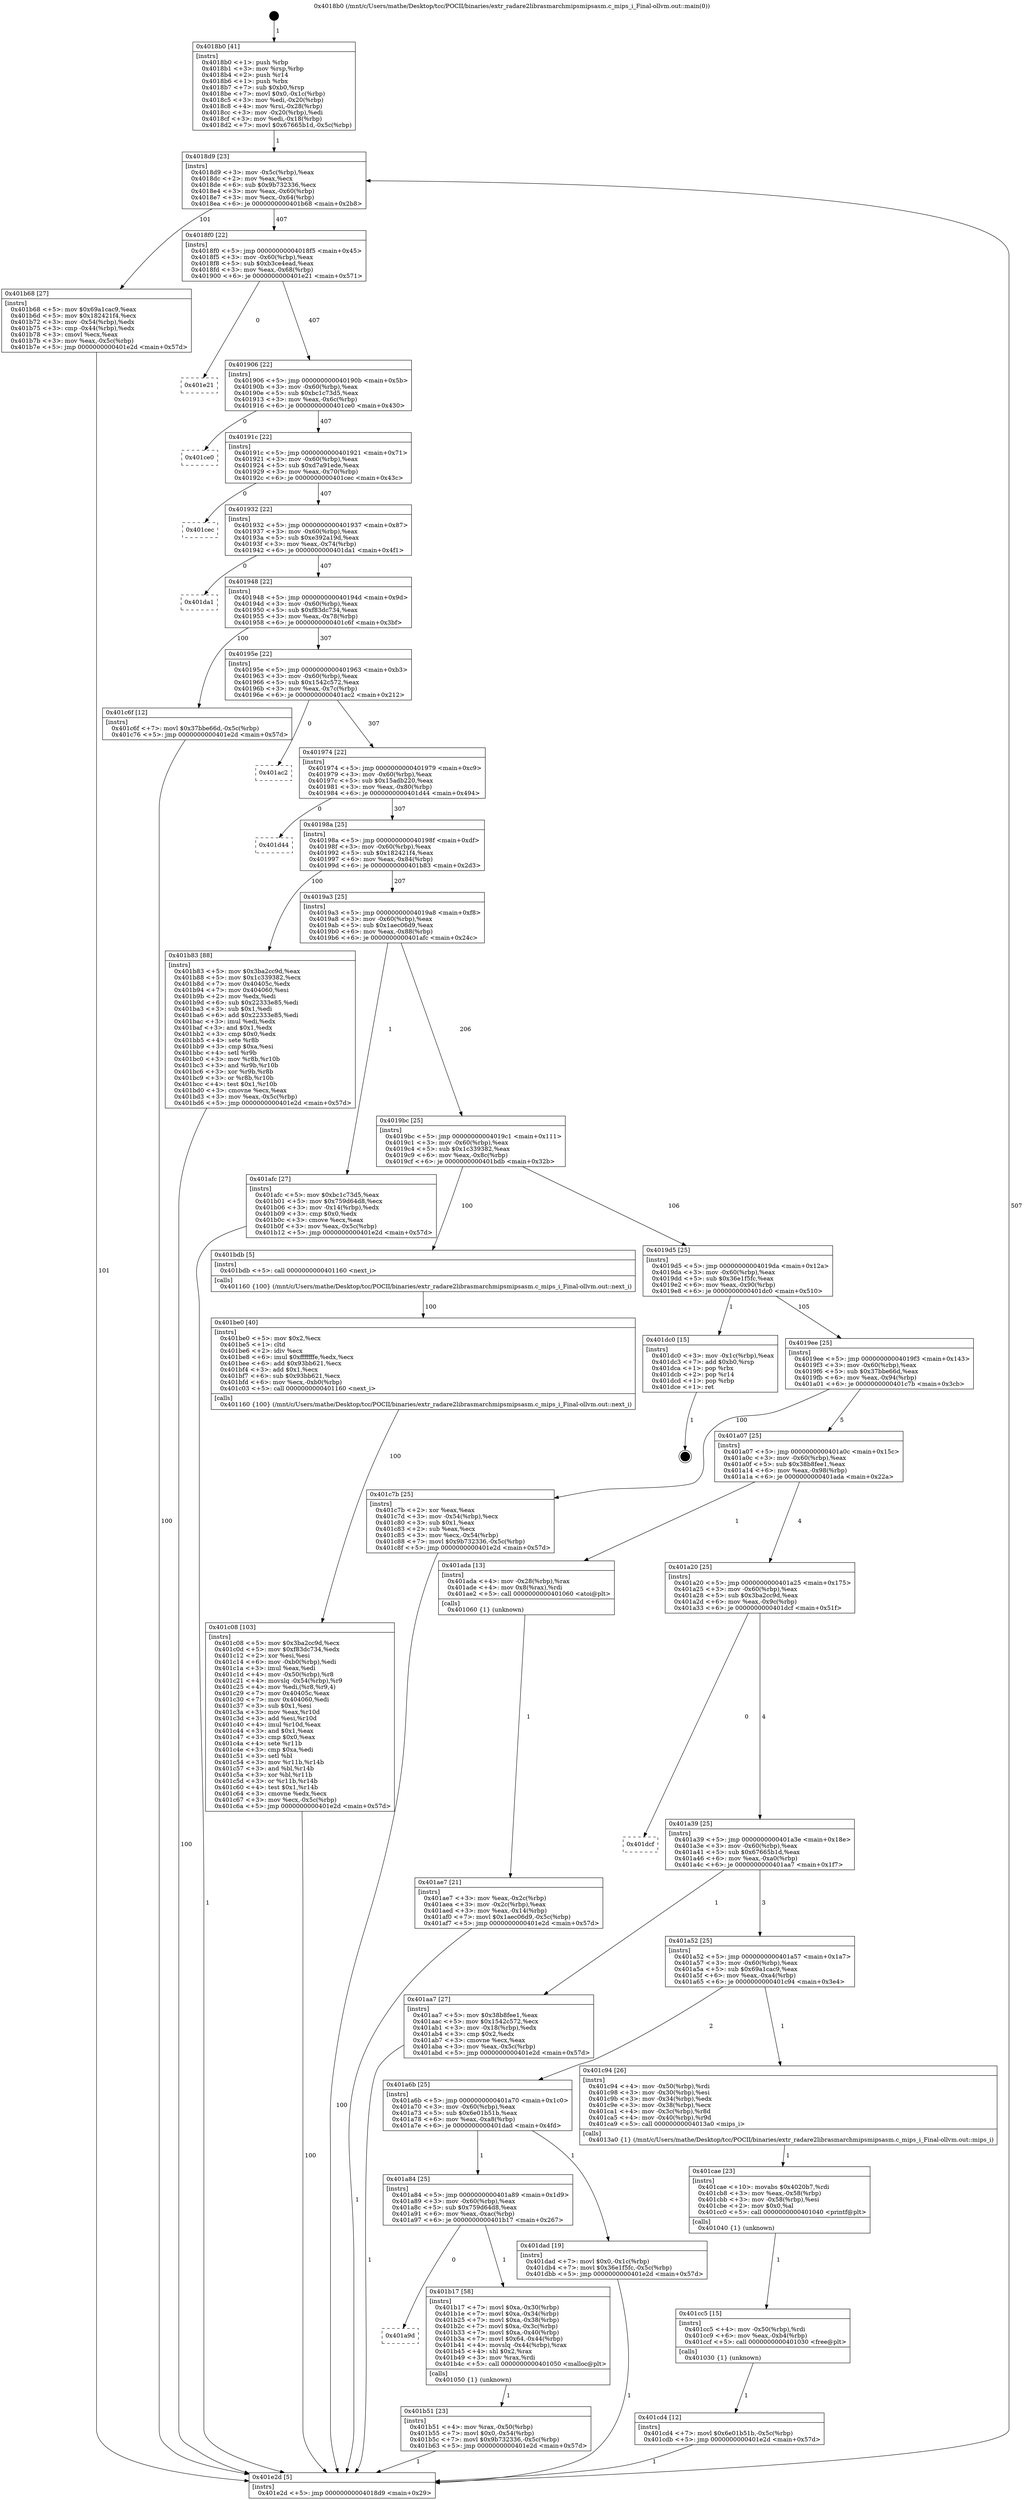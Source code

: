 digraph "0x4018b0" {
  label = "0x4018b0 (/mnt/c/Users/mathe/Desktop/tcc/POCII/binaries/extr_radare2librasmarchmipsmipsasm.c_mips_i_Final-ollvm.out::main(0))"
  labelloc = "t"
  node[shape=record]

  Entry [label="",width=0.3,height=0.3,shape=circle,fillcolor=black,style=filled]
  "0x4018d9" [label="{
     0x4018d9 [23]\l
     | [instrs]\l
     &nbsp;&nbsp;0x4018d9 \<+3\>: mov -0x5c(%rbp),%eax\l
     &nbsp;&nbsp;0x4018dc \<+2\>: mov %eax,%ecx\l
     &nbsp;&nbsp;0x4018de \<+6\>: sub $0x9b732336,%ecx\l
     &nbsp;&nbsp;0x4018e4 \<+3\>: mov %eax,-0x60(%rbp)\l
     &nbsp;&nbsp;0x4018e7 \<+3\>: mov %ecx,-0x64(%rbp)\l
     &nbsp;&nbsp;0x4018ea \<+6\>: je 0000000000401b68 \<main+0x2b8\>\l
  }"]
  "0x401b68" [label="{
     0x401b68 [27]\l
     | [instrs]\l
     &nbsp;&nbsp;0x401b68 \<+5\>: mov $0x69a1cac9,%eax\l
     &nbsp;&nbsp;0x401b6d \<+5\>: mov $0x182421f4,%ecx\l
     &nbsp;&nbsp;0x401b72 \<+3\>: mov -0x54(%rbp),%edx\l
     &nbsp;&nbsp;0x401b75 \<+3\>: cmp -0x44(%rbp),%edx\l
     &nbsp;&nbsp;0x401b78 \<+3\>: cmovl %ecx,%eax\l
     &nbsp;&nbsp;0x401b7b \<+3\>: mov %eax,-0x5c(%rbp)\l
     &nbsp;&nbsp;0x401b7e \<+5\>: jmp 0000000000401e2d \<main+0x57d\>\l
  }"]
  "0x4018f0" [label="{
     0x4018f0 [22]\l
     | [instrs]\l
     &nbsp;&nbsp;0x4018f0 \<+5\>: jmp 00000000004018f5 \<main+0x45\>\l
     &nbsp;&nbsp;0x4018f5 \<+3\>: mov -0x60(%rbp),%eax\l
     &nbsp;&nbsp;0x4018f8 \<+5\>: sub $0xb3ce4ead,%eax\l
     &nbsp;&nbsp;0x4018fd \<+3\>: mov %eax,-0x68(%rbp)\l
     &nbsp;&nbsp;0x401900 \<+6\>: je 0000000000401e21 \<main+0x571\>\l
  }"]
  Exit [label="",width=0.3,height=0.3,shape=circle,fillcolor=black,style=filled,peripheries=2]
  "0x401e21" [label="{
     0x401e21\l
  }", style=dashed]
  "0x401906" [label="{
     0x401906 [22]\l
     | [instrs]\l
     &nbsp;&nbsp;0x401906 \<+5\>: jmp 000000000040190b \<main+0x5b\>\l
     &nbsp;&nbsp;0x40190b \<+3\>: mov -0x60(%rbp),%eax\l
     &nbsp;&nbsp;0x40190e \<+5\>: sub $0xbc1c73d5,%eax\l
     &nbsp;&nbsp;0x401913 \<+3\>: mov %eax,-0x6c(%rbp)\l
     &nbsp;&nbsp;0x401916 \<+6\>: je 0000000000401ce0 \<main+0x430\>\l
  }"]
  "0x401cd4" [label="{
     0x401cd4 [12]\l
     | [instrs]\l
     &nbsp;&nbsp;0x401cd4 \<+7\>: movl $0x6e01b51b,-0x5c(%rbp)\l
     &nbsp;&nbsp;0x401cdb \<+5\>: jmp 0000000000401e2d \<main+0x57d\>\l
  }"]
  "0x401ce0" [label="{
     0x401ce0\l
  }", style=dashed]
  "0x40191c" [label="{
     0x40191c [22]\l
     | [instrs]\l
     &nbsp;&nbsp;0x40191c \<+5\>: jmp 0000000000401921 \<main+0x71\>\l
     &nbsp;&nbsp;0x401921 \<+3\>: mov -0x60(%rbp),%eax\l
     &nbsp;&nbsp;0x401924 \<+5\>: sub $0xd7a91ede,%eax\l
     &nbsp;&nbsp;0x401929 \<+3\>: mov %eax,-0x70(%rbp)\l
     &nbsp;&nbsp;0x40192c \<+6\>: je 0000000000401cec \<main+0x43c\>\l
  }"]
  "0x401cc5" [label="{
     0x401cc5 [15]\l
     | [instrs]\l
     &nbsp;&nbsp;0x401cc5 \<+4\>: mov -0x50(%rbp),%rdi\l
     &nbsp;&nbsp;0x401cc9 \<+6\>: mov %eax,-0xb4(%rbp)\l
     &nbsp;&nbsp;0x401ccf \<+5\>: call 0000000000401030 \<free@plt\>\l
     | [calls]\l
     &nbsp;&nbsp;0x401030 \{1\} (unknown)\l
  }"]
  "0x401cec" [label="{
     0x401cec\l
  }", style=dashed]
  "0x401932" [label="{
     0x401932 [22]\l
     | [instrs]\l
     &nbsp;&nbsp;0x401932 \<+5\>: jmp 0000000000401937 \<main+0x87\>\l
     &nbsp;&nbsp;0x401937 \<+3\>: mov -0x60(%rbp),%eax\l
     &nbsp;&nbsp;0x40193a \<+5\>: sub $0xe392a19d,%eax\l
     &nbsp;&nbsp;0x40193f \<+3\>: mov %eax,-0x74(%rbp)\l
     &nbsp;&nbsp;0x401942 \<+6\>: je 0000000000401da1 \<main+0x4f1\>\l
  }"]
  "0x401cae" [label="{
     0x401cae [23]\l
     | [instrs]\l
     &nbsp;&nbsp;0x401cae \<+10\>: movabs $0x4020b7,%rdi\l
     &nbsp;&nbsp;0x401cb8 \<+3\>: mov %eax,-0x58(%rbp)\l
     &nbsp;&nbsp;0x401cbb \<+3\>: mov -0x58(%rbp),%esi\l
     &nbsp;&nbsp;0x401cbe \<+2\>: mov $0x0,%al\l
     &nbsp;&nbsp;0x401cc0 \<+5\>: call 0000000000401040 \<printf@plt\>\l
     | [calls]\l
     &nbsp;&nbsp;0x401040 \{1\} (unknown)\l
  }"]
  "0x401da1" [label="{
     0x401da1\l
  }", style=dashed]
  "0x401948" [label="{
     0x401948 [22]\l
     | [instrs]\l
     &nbsp;&nbsp;0x401948 \<+5\>: jmp 000000000040194d \<main+0x9d\>\l
     &nbsp;&nbsp;0x40194d \<+3\>: mov -0x60(%rbp),%eax\l
     &nbsp;&nbsp;0x401950 \<+5\>: sub $0xf83dc734,%eax\l
     &nbsp;&nbsp;0x401955 \<+3\>: mov %eax,-0x78(%rbp)\l
     &nbsp;&nbsp;0x401958 \<+6\>: je 0000000000401c6f \<main+0x3bf\>\l
  }"]
  "0x401c08" [label="{
     0x401c08 [103]\l
     | [instrs]\l
     &nbsp;&nbsp;0x401c08 \<+5\>: mov $0x3ba2cc9d,%ecx\l
     &nbsp;&nbsp;0x401c0d \<+5\>: mov $0xf83dc734,%edx\l
     &nbsp;&nbsp;0x401c12 \<+2\>: xor %esi,%esi\l
     &nbsp;&nbsp;0x401c14 \<+6\>: mov -0xb0(%rbp),%edi\l
     &nbsp;&nbsp;0x401c1a \<+3\>: imul %eax,%edi\l
     &nbsp;&nbsp;0x401c1d \<+4\>: mov -0x50(%rbp),%r8\l
     &nbsp;&nbsp;0x401c21 \<+4\>: movslq -0x54(%rbp),%r9\l
     &nbsp;&nbsp;0x401c25 \<+4\>: mov %edi,(%r8,%r9,4)\l
     &nbsp;&nbsp;0x401c29 \<+7\>: mov 0x40405c,%eax\l
     &nbsp;&nbsp;0x401c30 \<+7\>: mov 0x404060,%edi\l
     &nbsp;&nbsp;0x401c37 \<+3\>: sub $0x1,%esi\l
     &nbsp;&nbsp;0x401c3a \<+3\>: mov %eax,%r10d\l
     &nbsp;&nbsp;0x401c3d \<+3\>: add %esi,%r10d\l
     &nbsp;&nbsp;0x401c40 \<+4\>: imul %r10d,%eax\l
     &nbsp;&nbsp;0x401c44 \<+3\>: and $0x1,%eax\l
     &nbsp;&nbsp;0x401c47 \<+3\>: cmp $0x0,%eax\l
     &nbsp;&nbsp;0x401c4a \<+4\>: sete %r11b\l
     &nbsp;&nbsp;0x401c4e \<+3\>: cmp $0xa,%edi\l
     &nbsp;&nbsp;0x401c51 \<+3\>: setl %bl\l
     &nbsp;&nbsp;0x401c54 \<+3\>: mov %r11b,%r14b\l
     &nbsp;&nbsp;0x401c57 \<+3\>: and %bl,%r14b\l
     &nbsp;&nbsp;0x401c5a \<+3\>: xor %bl,%r11b\l
     &nbsp;&nbsp;0x401c5d \<+3\>: or %r11b,%r14b\l
     &nbsp;&nbsp;0x401c60 \<+4\>: test $0x1,%r14b\l
     &nbsp;&nbsp;0x401c64 \<+3\>: cmovne %edx,%ecx\l
     &nbsp;&nbsp;0x401c67 \<+3\>: mov %ecx,-0x5c(%rbp)\l
     &nbsp;&nbsp;0x401c6a \<+5\>: jmp 0000000000401e2d \<main+0x57d\>\l
  }"]
  "0x401c6f" [label="{
     0x401c6f [12]\l
     | [instrs]\l
     &nbsp;&nbsp;0x401c6f \<+7\>: movl $0x37bbe66d,-0x5c(%rbp)\l
     &nbsp;&nbsp;0x401c76 \<+5\>: jmp 0000000000401e2d \<main+0x57d\>\l
  }"]
  "0x40195e" [label="{
     0x40195e [22]\l
     | [instrs]\l
     &nbsp;&nbsp;0x40195e \<+5\>: jmp 0000000000401963 \<main+0xb3\>\l
     &nbsp;&nbsp;0x401963 \<+3\>: mov -0x60(%rbp),%eax\l
     &nbsp;&nbsp;0x401966 \<+5\>: sub $0x1542c572,%eax\l
     &nbsp;&nbsp;0x40196b \<+3\>: mov %eax,-0x7c(%rbp)\l
     &nbsp;&nbsp;0x40196e \<+6\>: je 0000000000401ac2 \<main+0x212\>\l
  }"]
  "0x401be0" [label="{
     0x401be0 [40]\l
     | [instrs]\l
     &nbsp;&nbsp;0x401be0 \<+5\>: mov $0x2,%ecx\l
     &nbsp;&nbsp;0x401be5 \<+1\>: cltd\l
     &nbsp;&nbsp;0x401be6 \<+2\>: idiv %ecx\l
     &nbsp;&nbsp;0x401be8 \<+6\>: imul $0xfffffffe,%edx,%ecx\l
     &nbsp;&nbsp;0x401bee \<+6\>: add $0x93bb621,%ecx\l
     &nbsp;&nbsp;0x401bf4 \<+3\>: add $0x1,%ecx\l
     &nbsp;&nbsp;0x401bf7 \<+6\>: sub $0x93bb621,%ecx\l
     &nbsp;&nbsp;0x401bfd \<+6\>: mov %ecx,-0xb0(%rbp)\l
     &nbsp;&nbsp;0x401c03 \<+5\>: call 0000000000401160 \<next_i\>\l
     | [calls]\l
     &nbsp;&nbsp;0x401160 \{100\} (/mnt/c/Users/mathe/Desktop/tcc/POCII/binaries/extr_radare2librasmarchmipsmipsasm.c_mips_i_Final-ollvm.out::next_i)\l
  }"]
  "0x401ac2" [label="{
     0x401ac2\l
  }", style=dashed]
  "0x401974" [label="{
     0x401974 [22]\l
     | [instrs]\l
     &nbsp;&nbsp;0x401974 \<+5\>: jmp 0000000000401979 \<main+0xc9\>\l
     &nbsp;&nbsp;0x401979 \<+3\>: mov -0x60(%rbp),%eax\l
     &nbsp;&nbsp;0x40197c \<+5\>: sub $0x15adb220,%eax\l
     &nbsp;&nbsp;0x401981 \<+3\>: mov %eax,-0x80(%rbp)\l
     &nbsp;&nbsp;0x401984 \<+6\>: je 0000000000401d44 \<main+0x494\>\l
  }"]
  "0x401b51" [label="{
     0x401b51 [23]\l
     | [instrs]\l
     &nbsp;&nbsp;0x401b51 \<+4\>: mov %rax,-0x50(%rbp)\l
     &nbsp;&nbsp;0x401b55 \<+7\>: movl $0x0,-0x54(%rbp)\l
     &nbsp;&nbsp;0x401b5c \<+7\>: movl $0x9b732336,-0x5c(%rbp)\l
     &nbsp;&nbsp;0x401b63 \<+5\>: jmp 0000000000401e2d \<main+0x57d\>\l
  }"]
  "0x401d44" [label="{
     0x401d44\l
  }", style=dashed]
  "0x40198a" [label="{
     0x40198a [25]\l
     | [instrs]\l
     &nbsp;&nbsp;0x40198a \<+5\>: jmp 000000000040198f \<main+0xdf\>\l
     &nbsp;&nbsp;0x40198f \<+3\>: mov -0x60(%rbp),%eax\l
     &nbsp;&nbsp;0x401992 \<+5\>: sub $0x182421f4,%eax\l
     &nbsp;&nbsp;0x401997 \<+6\>: mov %eax,-0x84(%rbp)\l
     &nbsp;&nbsp;0x40199d \<+6\>: je 0000000000401b83 \<main+0x2d3\>\l
  }"]
  "0x401a9d" [label="{
     0x401a9d\l
  }", style=dashed]
  "0x401b83" [label="{
     0x401b83 [88]\l
     | [instrs]\l
     &nbsp;&nbsp;0x401b83 \<+5\>: mov $0x3ba2cc9d,%eax\l
     &nbsp;&nbsp;0x401b88 \<+5\>: mov $0x1c339382,%ecx\l
     &nbsp;&nbsp;0x401b8d \<+7\>: mov 0x40405c,%edx\l
     &nbsp;&nbsp;0x401b94 \<+7\>: mov 0x404060,%esi\l
     &nbsp;&nbsp;0x401b9b \<+2\>: mov %edx,%edi\l
     &nbsp;&nbsp;0x401b9d \<+6\>: sub $0x22333e85,%edi\l
     &nbsp;&nbsp;0x401ba3 \<+3\>: sub $0x1,%edi\l
     &nbsp;&nbsp;0x401ba6 \<+6\>: add $0x22333e85,%edi\l
     &nbsp;&nbsp;0x401bac \<+3\>: imul %edi,%edx\l
     &nbsp;&nbsp;0x401baf \<+3\>: and $0x1,%edx\l
     &nbsp;&nbsp;0x401bb2 \<+3\>: cmp $0x0,%edx\l
     &nbsp;&nbsp;0x401bb5 \<+4\>: sete %r8b\l
     &nbsp;&nbsp;0x401bb9 \<+3\>: cmp $0xa,%esi\l
     &nbsp;&nbsp;0x401bbc \<+4\>: setl %r9b\l
     &nbsp;&nbsp;0x401bc0 \<+3\>: mov %r8b,%r10b\l
     &nbsp;&nbsp;0x401bc3 \<+3\>: and %r9b,%r10b\l
     &nbsp;&nbsp;0x401bc6 \<+3\>: xor %r9b,%r8b\l
     &nbsp;&nbsp;0x401bc9 \<+3\>: or %r8b,%r10b\l
     &nbsp;&nbsp;0x401bcc \<+4\>: test $0x1,%r10b\l
     &nbsp;&nbsp;0x401bd0 \<+3\>: cmovne %ecx,%eax\l
     &nbsp;&nbsp;0x401bd3 \<+3\>: mov %eax,-0x5c(%rbp)\l
     &nbsp;&nbsp;0x401bd6 \<+5\>: jmp 0000000000401e2d \<main+0x57d\>\l
  }"]
  "0x4019a3" [label="{
     0x4019a3 [25]\l
     | [instrs]\l
     &nbsp;&nbsp;0x4019a3 \<+5\>: jmp 00000000004019a8 \<main+0xf8\>\l
     &nbsp;&nbsp;0x4019a8 \<+3\>: mov -0x60(%rbp),%eax\l
     &nbsp;&nbsp;0x4019ab \<+5\>: sub $0x1aec06d9,%eax\l
     &nbsp;&nbsp;0x4019b0 \<+6\>: mov %eax,-0x88(%rbp)\l
     &nbsp;&nbsp;0x4019b6 \<+6\>: je 0000000000401afc \<main+0x24c\>\l
  }"]
  "0x401b17" [label="{
     0x401b17 [58]\l
     | [instrs]\l
     &nbsp;&nbsp;0x401b17 \<+7\>: movl $0xa,-0x30(%rbp)\l
     &nbsp;&nbsp;0x401b1e \<+7\>: movl $0xa,-0x34(%rbp)\l
     &nbsp;&nbsp;0x401b25 \<+7\>: movl $0xa,-0x38(%rbp)\l
     &nbsp;&nbsp;0x401b2c \<+7\>: movl $0xa,-0x3c(%rbp)\l
     &nbsp;&nbsp;0x401b33 \<+7\>: movl $0xa,-0x40(%rbp)\l
     &nbsp;&nbsp;0x401b3a \<+7\>: movl $0x64,-0x44(%rbp)\l
     &nbsp;&nbsp;0x401b41 \<+4\>: movslq -0x44(%rbp),%rax\l
     &nbsp;&nbsp;0x401b45 \<+4\>: shl $0x2,%rax\l
     &nbsp;&nbsp;0x401b49 \<+3\>: mov %rax,%rdi\l
     &nbsp;&nbsp;0x401b4c \<+5\>: call 0000000000401050 \<malloc@plt\>\l
     | [calls]\l
     &nbsp;&nbsp;0x401050 \{1\} (unknown)\l
  }"]
  "0x401afc" [label="{
     0x401afc [27]\l
     | [instrs]\l
     &nbsp;&nbsp;0x401afc \<+5\>: mov $0xbc1c73d5,%eax\l
     &nbsp;&nbsp;0x401b01 \<+5\>: mov $0x759d64d8,%ecx\l
     &nbsp;&nbsp;0x401b06 \<+3\>: mov -0x14(%rbp),%edx\l
     &nbsp;&nbsp;0x401b09 \<+3\>: cmp $0x0,%edx\l
     &nbsp;&nbsp;0x401b0c \<+3\>: cmove %ecx,%eax\l
     &nbsp;&nbsp;0x401b0f \<+3\>: mov %eax,-0x5c(%rbp)\l
     &nbsp;&nbsp;0x401b12 \<+5\>: jmp 0000000000401e2d \<main+0x57d\>\l
  }"]
  "0x4019bc" [label="{
     0x4019bc [25]\l
     | [instrs]\l
     &nbsp;&nbsp;0x4019bc \<+5\>: jmp 00000000004019c1 \<main+0x111\>\l
     &nbsp;&nbsp;0x4019c1 \<+3\>: mov -0x60(%rbp),%eax\l
     &nbsp;&nbsp;0x4019c4 \<+5\>: sub $0x1c339382,%eax\l
     &nbsp;&nbsp;0x4019c9 \<+6\>: mov %eax,-0x8c(%rbp)\l
     &nbsp;&nbsp;0x4019cf \<+6\>: je 0000000000401bdb \<main+0x32b\>\l
  }"]
  "0x401a84" [label="{
     0x401a84 [25]\l
     | [instrs]\l
     &nbsp;&nbsp;0x401a84 \<+5\>: jmp 0000000000401a89 \<main+0x1d9\>\l
     &nbsp;&nbsp;0x401a89 \<+3\>: mov -0x60(%rbp),%eax\l
     &nbsp;&nbsp;0x401a8c \<+5\>: sub $0x759d64d8,%eax\l
     &nbsp;&nbsp;0x401a91 \<+6\>: mov %eax,-0xac(%rbp)\l
     &nbsp;&nbsp;0x401a97 \<+6\>: je 0000000000401b17 \<main+0x267\>\l
  }"]
  "0x401bdb" [label="{
     0x401bdb [5]\l
     | [instrs]\l
     &nbsp;&nbsp;0x401bdb \<+5\>: call 0000000000401160 \<next_i\>\l
     | [calls]\l
     &nbsp;&nbsp;0x401160 \{100\} (/mnt/c/Users/mathe/Desktop/tcc/POCII/binaries/extr_radare2librasmarchmipsmipsasm.c_mips_i_Final-ollvm.out::next_i)\l
  }"]
  "0x4019d5" [label="{
     0x4019d5 [25]\l
     | [instrs]\l
     &nbsp;&nbsp;0x4019d5 \<+5\>: jmp 00000000004019da \<main+0x12a\>\l
     &nbsp;&nbsp;0x4019da \<+3\>: mov -0x60(%rbp),%eax\l
     &nbsp;&nbsp;0x4019dd \<+5\>: sub $0x36e1f5fc,%eax\l
     &nbsp;&nbsp;0x4019e2 \<+6\>: mov %eax,-0x90(%rbp)\l
     &nbsp;&nbsp;0x4019e8 \<+6\>: je 0000000000401dc0 \<main+0x510\>\l
  }"]
  "0x401dad" [label="{
     0x401dad [19]\l
     | [instrs]\l
     &nbsp;&nbsp;0x401dad \<+7\>: movl $0x0,-0x1c(%rbp)\l
     &nbsp;&nbsp;0x401db4 \<+7\>: movl $0x36e1f5fc,-0x5c(%rbp)\l
     &nbsp;&nbsp;0x401dbb \<+5\>: jmp 0000000000401e2d \<main+0x57d\>\l
  }"]
  "0x401dc0" [label="{
     0x401dc0 [15]\l
     | [instrs]\l
     &nbsp;&nbsp;0x401dc0 \<+3\>: mov -0x1c(%rbp),%eax\l
     &nbsp;&nbsp;0x401dc3 \<+7\>: add $0xb0,%rsp\l
     &nbsp;&nbsp;0x401dca \<+1\>: pop %rbx\l
     &nbsp;&nbsp;0x401dcb \<+2\>: pop %r14\l
     &nbsp;&nbsp;0x401dcd \<+1\>: pop %rbp\l
     &nbsp;&nbsp;0x401dce \<+1\>: ret\l
  }"]
  "0x4019ee" [label="{
     0x4019ee [25]\l
     | [instrs]\l
     &nbsp;&nbsp;0x4019ee \<+5\>: jmp 00000000004019f3 \<main+0x143\>\l
     &nbsp;&nbsp;0x4019f3 \<+3\>: mov -0x60(%rbp),%eax\l
     &nbsp;&nbsp;0x4019f6 \<+5\>: sub $0x37bbe66d,%eax\l
     &nbsp;&nbsp;0x4019fb \<+6\>: mov %eax,-0x94(%rbp)\l
     &nbsp;&nbsp;0x401a01 \<+6\>: je 0000000000401c7b \<main+0x3cb\>\l
  }"]
  "0x401a6b" [label="{
     0x401a6b [25]\l
     | [instrs]\l
     &nbsp;&nbsp;0x401a6b \<+5\>: jmp 0000000000401a70 \<main+0x1c0\>\l
     &nbsp;&nbsp;0x401a70 \<+3\>: mov -0x60(%rbp),%eax\l
     &nbsp;&nbsp;0x401a73 \<+5\>: sub $0x6e01b51b,%eax\l
     &nbsp;&nbsp;0x401a78 \<+6\>: mov %eax,-0xa8(%rbp)\l
     &nbsp;&nbsp;0x401a7e \<+6\>: je 0000000000401dad \<main+0x4fd\>\l
  }"]
  "0x401c7b" [label="{
     0x401c7b [25]\l
     | [instrs]\l
     &nbsp;&nbsp;0x401c7b \<+2\>: xor %eax,%eax\l
     &nbsp;&nbsp;0x401c7d \<+3\>: mov -0x54(%rbp),%ecx\l
     &nbsp;&nbsp;0x401c80 \<+3\>: sub $0x1,%eax\l
     &nbsp;&nbsp;0x401c83 \<+2\>: sub %eax,%ecx\l
     &nbsp;&nbsp;0x401c85 \<+3\>: mov %ecx,-0x54(%rbp)\l
     &nbsp;&nbsp;0x401c88 \<+7\>: movl $0x9b732336,-0x5c(%rbp)\l
     &nbsp;&nbsp;0x401c8f \<+5\>: jmp 0000000000401e2d \<main+0x57d\>\l
  }"]
  "0x401a07" [label="{
     0x401a07 [25]\l
     | [instrs]\l
     &nbsp;&nbsp;0x401a07 \<+5\>: jmp 0000000000401a0c \<main+0x15c\>\l
     &nbsp;&nbsp;0x401a0c \<+3\>: mov -0x60(%rbp),%eax\l
     &nbsp;&nbsp;0x401a0f \<+5\>: sub $0x38b8fee1,%eax\l
     &nbsp;&nbsp;0x401a14 \<+6\>: mov %eax,-0x98(%rbp)\l
     &nbsp;&nbsp;0x401a1a \<+6\>: je 0000000000401ada \<main+0x22a\>\l
  }"]
  "0x401c94" [label="{
     0x401c94 [26]\l
     | [instrs]\l
     &nbsp;&nbsp;0x401c94 \<+4\>: mov -0x50(%rbp),%rdi\l
     &nbsp;&nbsp;0x401c98 \<+3\>: mov -0x30(%rbp),%esi\l
     &nbsp;&nbsp;0x401c9b \<+3\>: mov -0x34(%rbp),%edx\l
     &nbsp;&nbsp;0x401c9e \<+3\>: mov -0x38(%rbp),%ecx\l
     &nbsp;&nbsp;0x401ca1 \<+4\>: mov -0x3c(%rbp),%r8d\l
     &nbsp;&nbsp;0x401ca5 \<+4\>: mov -0x40(%rbp),%r9d\l
     &nbsp;&nbsp;0x401ca9 \<+5\>: call 00000000004013a0 \<mips_i\>\l
     | [calls]\l
     &nbsp;&nbsp;0x4013a0 \{1\} (/mnt/c/Users/mathe/Desktop/tcc/POCII/binaries/extr_radare2librasmarchmipsmipsasm.c_mips_i_Final-ollvm.out::mips_i)\l
  }"]
  "0x401ada" [label="{
     0x401ada [13]\l
     | [instrs]\l
     &nbsp;&nbsp;0x401ada \<+4\>: mov -0x28(%rbp),%rax\l
     &nbsp;&nbsp;0x401ade \<+4\>: mov 0x8(%rax),%rdi\l
     &nbsp;&nbsp;0x401ae2 \<+5\>: call 0000000000401060 \<atoi@plt\>\l
     | [calls]\l
     &nbsp;&nbsp;0x401060 \{1\} (unknown)\l
  }"]
  "0x401a20" [label="{
     0x401a20 [25]\l
     | [instrs]\l
     &nbsp;&nbsp;0x401a20 \<+5\>: jmp 0000000000401a25 \<main+0x175\>\l
     &nbsp;&nbsp;0x401a25 \<+3\>: mov -0x60(%rbp),%eax\l
     &nbsp;&nbsp;0x401a28 \<+5\>: sub $0x3ba2cc9d,%eax\l
     &nbsp;&nbsp;0x401a2d \<+6\>: mov %eax,-0x9c(%rbp)\l
     &nbsp;&nbsp;0x401a33 \<+6\>: je 0000000000401dcf \<main+0x51f\>\l
  }"]
  "0x401ae7" [label="{
     0x401ae7 [21]\l
     | [instrs]\l
     &nbsp;&nbsp;0x401ae7 \<+3\>: mov %eax,-0x2c(%rbp)\l
     &nbsp;&nbsp;0x401aea \<+3\>: mov -0x2c(%rbp),%eax\l
     &nbsp;&nbsp;0x401aed \<+3\>: mov %eax,-0x14(%rbp)\l
     &nbsp;&nbsp;0x401af0 \<+7\>: movl $0x1aec06d9,-0x5c(%rbp)\l
     &nbsp;&nbsp;0x401af7 \<+5\>: jmp 0000000000401e2d \<main+0x57d\>\l
  }"]
  "0x401dcf" [label="{
     0x401dcf\l
  }", style=dashed]
  "0x401a39" [label="{
     0x401a39 [25]\l
     | [instrs]\l
     &nbsp;&nbsp;0x401a39 \<+5\>: jmp 0000000000401a3e \<main+0x18e\>\l
     &nbsp;&nbsp;0x401a3e \<+3\>: mov -0x60(%rbp),%eax\l
     &nbsp;&nbsp;0x401a41 \<+5\>: sub $0x67665b1d,%eax\l
     &nbsp;&nbsp;0x401a46 \<+6\>: mov %eax,-0xa0(%rbp)\l
     &nbsp;&nbsp;0x401a4c \<+6\>: je 0000000000401aa7 \<main+0x1f7\>\l
  }"]
  "0x4018b0" [label="{
     0x4018b0 [41]\l
     | [instrs]\l
     &nbsp;&nbsp;0x4018b0 \<+1\>: push %rbp\l
     &nbsp;&nbsp;0x4018b1 \<+3\>: mov %rsp,%rbp\l
     &nbsp;&nbsp;0x4018b4 \<+2\>: push %r14\l
     &nbsp;&nbsp;0x4018b6 \<+1\>: push %rbx\l
     &nbsp;&nbsp;0x4018b7 \<+7\>: sub $0xb0,%rsp\l
     &nbsp;&nbsp;0x4018be \<+7\>: movl $0x0,-0x1c(%rbp)\l
     &nbsp;&nbsp;0x4018c5 \<+3\>: mov %edi,-0x20(%rbp)\l
     &nbsp;&nbsp;0x4018c8 \<+4\>: mov %rsi,-0x28(%rbp)\l
     &nbsp;&nbsp;0x4018cc \<+3\>: mov -0x20(%rbp),%edi\l
     &nbsp;&nbsp;0x4018cf \<+3\>: mov %edi,-0x18(%rbp)\l
     &nbsp;&nbsp;0x4018d2 \<+7\>: movl $0x67665b1d,-0x5c(%rbp)\l
  }"]
  "0x401aa7" [label="{
     0x401aa7 [27]\l
     | [instrs]\l
     &nbsp;&nbsp;0x401aa7 \<+5\>: mov $0x38b8fee1,%eax\l
     &nbsp;&nbsp;0x401aac \<+5\>: mov $0x1542c572,%ecx\l
     &nbsp;&nbsp;0x401ab1 \<+3\>: mov -0x18(%rbp),%edx\l
     &nbsp;&nbsp;0x401ab4 \<+3\>: cmp $0x2,%edx\l
     &nbsp;&nbsp;0x401ab7 \<+3\>: cmovne %ecx,%eax\l
     &nbsp;&nbsp;0x401aba \<+3\>: mov %eax,-0x5c(%rbp)\l
     &nbsp;&nbsp;0x401abd \<+5\>: jmp 0000000000401e2d \<main+0x57d\>\l
  }"]
  "0x401a52" [label="{
     0x401a52 [25]\l
     | [instrs]\l
     &nbsp;&nbsp;0x401a52 \<+5\>: jmp 0000000000401a57 \<main+0x1a7\>\l
     &nbsp;&nbsp;0x401a57 \<+3\>: mov -0x60(%rbp),%eax\l
     &nbsp;&nbsp;0x401a5a \<+5\>: sub $0x69a1cac9,%eax\l
     &nbsp;&nbsp;0x401a5f \<+6\>: mov %eax,-0xa4(%rbp)\l
     &nbsp;&nbsp;0x401a65 \<+6\>: je 0000000000401c94 \<main+0x3e4\>\l
  }"]
  "0x401e2d" [label="{
     0x401e2d [5]\l
     | [instrs]\l
     &nbsp;&nbsp;0x401e2d \<+5\>: jmp 00000000004018d9 \<main+0x29\>\l
  }"]
  Entry -> "0x4018b0" [label=" 1"]
  "0x4018d9" -> "0x401b68" [label=" 101"]
  "0x4018d9" -> "0x4018f0" [label=" 407"]
  "0x401dc0" -> Exit [label=" 1"]
  "0x4018f0" -> "0x401e21" [label=" 0"]
  "0x4018f0" -> "0x401906" [label=" 407"]
  "0x401dad" -> "0x401e2d" [label=" 1"]
  "0x401906" -> "0x401ce0" [label=" 0"]
  "0x401906" -> "0x40191c" [label=" 407"]
  "0x401cd4" -> "0x401e2d" [label=" 1"]
  "0x40191c" -> "0x401cec" [label=" 0"]
  "0x40191c" -> "0x401932" [label=" 407"]
  "0x401cc5" -> "0x401cd4" [label=" 1"]
  "0x401932" -> "0x401da1" [label=" 0"]
  "0x401932" -> "0x401948" [label=" 407"]
  "0x401cae" -> "0x401cc5" [label=" 1"]
  "0x401948" -> "0x401c6f" [label=" 100"]
  "0x401948" -> "0x40195e" [label=" 307"]
  "0x401c94" -> "0x401cae" [label=" 1"]
  "0x40195e" -> "0x401ac2" [label=" 0"]
  "0x40195e" -> "0x401974" [label=" 307"]
  "0x401c7b" -> "0x401e2d" [label=" 100"]
  "0x401974" -> "0x401d44" [label=" 0"]
  "0x401974" -> "0x40198a" [label=" 307"]
  "0x401c6f" -> "0x401e2d" [label=" 100"]
  "0x40198a" -> "0x401b83" [label=" 100"]
  "0x40198a" -> "0x4019a3" [label=" 207"]
  "0x401c08" -> "0x401e2d" [label=" 100"]
  "0x4019a3" -> "0x401afc" [label=" 1"]
  "0x4019a3" -> "0x4019bc" [label=" 206"]
  "0x401be0" -> "0x401c08" [label=" 100"]
  "0x4019bc" -> "0x401bdb" [label=" 100"]
  "0x4019bc" -> "0x4019d5" [label=" 106"]
  "0x401b83" -> "0x401e2d" [label=" 100"]
  "0x4019d5" -> "0x401dc0" [label=" 1"]
  "0x4019d5" -> "0x4019ee" [label=" 105"]
  "0x401b68" -> "0x401e2d" [label=" 101"]
  "0x4019ee" -> "0x401c7b" [label=" 100"]
  "0x4019ee" -> "0x401a07" [label=" 5"]
  "0x401b17" -> "0x401b51" [label=" 1"]
  "0x401a07" -> "0x401ada" [label=" 1"]
  "0x401a07" -> "0x401a20" [label=" 4"]
  "0x401a84" -> "0x401a9d" [label=" 0"]
  "0x401a20" -> "0x401dcf" [label=" 0"]
  "0x401a20" -> "0x401a39" [label=" 4"]
  "0x401bdb" -> "0x401be0" [label=" 100"]
  "0x401a39" -> "0x401aa7" [label=" 1"]
  "0x401a39" -> "0x401a52" [label=" 3"]
  "0x401aa7" -> "0x401e2d" [label=" 1"]
  "0x4018b0" -> "0x4018d9" [label=" 1"]
  "0x401e2d" -> "0x4018d9" [label=" 507"]
  "0x401ada" -> "0x401ae7" [label=" 1"]
  "0x401ae7" -> "0x401e2d" [label=" 1"]
  "0x401afc" -> "0x401e2d" [label=" 1"]
  "0x401a84" -> "0x401b17" [label=" 1"]
  "0x401a52" -> "0x401c94" [label=" 1"]
  "0x401a52" -> "0x401a6b" [label=" 2"]
  "0x401b51" -> "0x401e2d" [label=" 1"]
  "0x401a6b" -> "0x401dad" [label=" 1"]
  "0x401a6b" -> "0x401a84" [label=" 1"]
}
